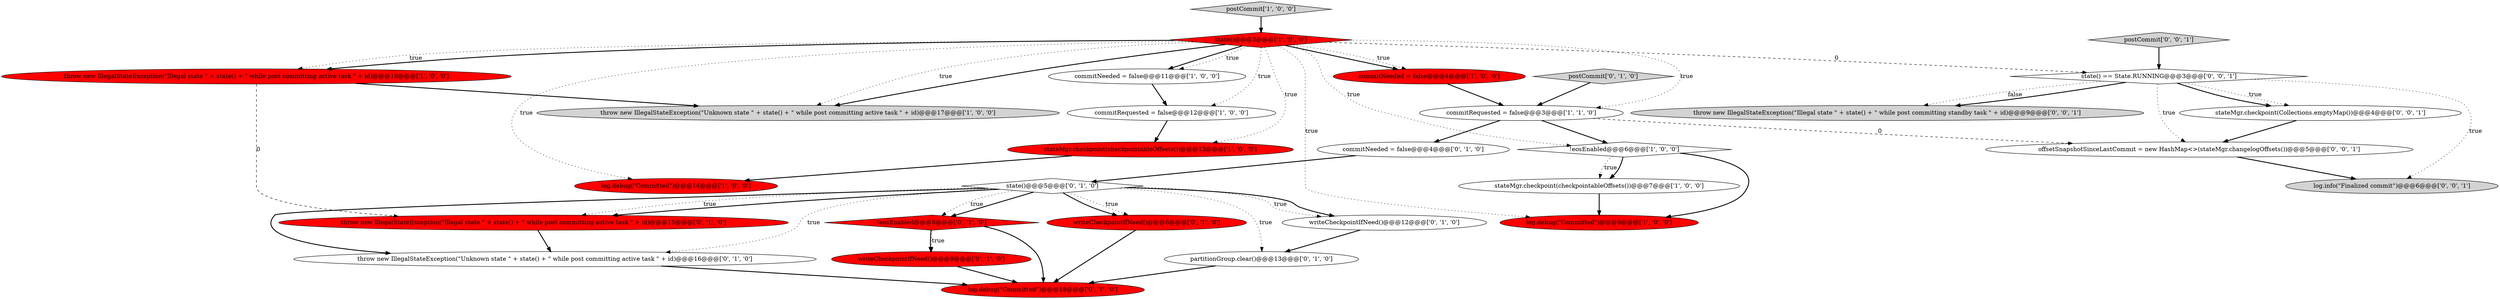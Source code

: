 digraph {
27 [style = filled, label = "offsetSnapshotSinceLastCommit = new HashMap<>(stateMgr.changelogOffsets())@@@5@@@['0', '0', '1']", fillcolor = white, shape = ellipse image = "AAA0AAABBB3BBB"];
24 [style = filled, label = "log.info(\"Finalized commit\")@@@6@@@['0', '0', '1']", fillcolor = lightgray, shape = ellipse image = "AAA0AAABBB3BBB"];
26 [style = filled, label = "stateMgr.checkpoint(Collections.emptyMap())@@@4@@@['0', '0', '1']", fillcolor = white, shape = ellipse image = "AAA0AAABBB3BBB"];
2 [style = filled, label = "postCommit['1', '0', '0']", fillcolor = lightgray, shape = diamond image = "AAA0AAABBB1BBB"];
7 [style = filled, label = "stateMgr.checkpoint(checkpointableOffsets())@@@7@@@['1', '0', '0']", fillcolor = white, shape = ellipse image = "AAA0AAABBB1BBB"];
20 [style = filled, label = "writeCheckpointIfNeed()@@@9@@@['0', '1', '0']", fillcolor = red, shape = ellipse image = "AAA1AAABBB2BBB"];
16 [style = filled, label = "throw new IllegalStateException(\"Unknown state \" + state() + \" while post committing active task \" + id)@@@16@@@['0', '1', '0']", fillcolor = white, shape = ellipse image = "AAA0AAABBB2BBB"];
1 [style = filled, label = "log.debug(\"Committed\")@@@9@@@['1', '0', '0']", fillcolor = red, shape = ellipse image = "AAA1AAABBB1BBB"];
11 [style = filled, label = "stateMgr.checkpoint(checkpointableOffsets())@@@13@@@['1', '0', '0']", fillcolor = red, shape = ellipse image = "AAA1AAABBB1BBB"];
13 [style = filled, label = "postCommit['0', '1', '0']", fillcolor = lightgray, shape = diamond image = "AAA0AAABBB2BBB"];
29 [style = filled, label = "state() == State.RUNNING@@@3@@@['0', '0', '1']", fillcolor = white, shape = diamond image = "AAA0AAABBB3BBB"];
6 [style = filled, label = "throw new IllegalStateException(\"Illegal state \" + state() + \" while post committing active task \" + id)@@@16@@@['1', '0', '0']", fillcolor = red, shape = ellipse image = "AAA1AAABBB1BBB"];
23 [style = filled, label = "throw new IllegalStateException(\"Illegal state \" + state() + \" while post committing active task \" + id)@@@15@@@['0', '1', '0']", fillcolor = red, shape = ellipse image = "AAA1AAABBB2BBB"];
5 [style = filled, label = "throw new IllegalStateException(\"Unknown state \" + state() + \" while post committing active task \" + id)@@@17@@@['1', '0', '0']", fillcolor = lightgray, shape = ellipse image = "AAA0AAABBB1BBB"];
14 [style = filled, label = "log.debug(\"Committed\")@@@18@@@['0', '1', '0']", fillcolor = red, shape = ellipse image = "AAA1AAABBB2BBB"];
22 [style = filled, label = "!eosEnabled@@@8@@@['0', '1', '0']", fillcolor = red, shape = diamond image = "AAA1AAABBB2BBB"];
0 [style = filled, label = "log.debug(\"Committed\")@@@14@@@['1', '0', '0']", fillcolor = red, shape = ellipse image = "AAA1AAABBB1BBB"];
15 [style = filled, label = "commitNeeded = false@@@4@@@['0', '1', '0']", fillcolor = white, shape = ellipse image = "AAA0AAABBB2BBB"];
19 [style = filled, label = "writeCheckpointIfNeed()@@@6@@@['0', '1', '0']", fillcolor = red, shape = ellipse image = "AAA1AAABBB2BBB"];
17 [style = filled, label = "writeCheckpointIfNeed()@@@12@@@['0', '1', '0']", fillcolor = white, shape = ellipse image = "AAA0AAABBB2BBB"];
25 [style = filled, label = "postCommit['0', '0', '1']", fillcolor = lightgray, shape = diamond image = "AAA0AAABBB3BBB"];
9 [style = filled, label = "commitNeeded = false@@@4@@@['1', '0', '0']", fillcolor = red, shape = ellipse image = "AAA1AAABBB1BBB"];
8 [style = filled, label = "commitRequested = false@@@3@@@['1', '1', '0']", fillcolor = white, shape = ellipse image = "AAA0AAABBB1BBB"];
4 [style = filled, label = "commitRequested = false@@@12@@@['1', '0', '0']", fillcolor = white, shape = ellipse image = "AAA0AAABBB1BBB"];
21 [style = filled, label = "partitionGroup.clear()@@@13@@@['0', '1', '0']", fillcolor = white, shape = ellipse image = "AAA0AAABBB2BBB"];
10 [style = filled, label = "commitNeeded = false@@@11@@@['1', '0', '0']", fillcolor = white, shape = ellipse image = "AAA0AAABBB1BBB"];
12 [style = filled, label = "state()@@@3@@@['1', '0', '0']", fillcolor = red, shape = diamond image = "AAA1AAABBB1BBB"];
18 [style = filled, label = "state()@@@5@@@['0', '1', '0']", fillcolor = white, shape = diamond image = "AAA0AAABBB2BBB"];
28 [style = filled, label = "throw new IllegalStateException(\"Illegal state \" + state() + \" while post committing standby task \" + id)@@@9@@@['0', '0', '1']", fillcolor = lightgray, shape = ellipse image = "AAA0AAABBB3BBB"];
3 [style = filled, label = "!eosEnabled@@@6@@@['1', '0', '0']", fillcolor = white, shape = diamond image = "AAA0AAABBB1BBB"];
12->3 [style = dotted, label="true"];
3->7 [style = dotted, label="true"];
23->16 [style = bold, label=""];
7->1 [style = bold, label=""];
8->15 [style = bold, label=""];
12->5 [style = bold, label=""];
18->23 [style = bold, label=""];
3->1 [style = bold, label=""];
18->16 [style = dotted, label="true"];
12->8 [style = dotted, label="true"];
29->27 [style = dotted, label="true"];
8->3 [style = bold, label=""];
18->21 [style = dotted, label="true"];
18->19 [style = dotted, label="true"];
18->19 [style = bold, label=""];
12->1 [style = dotted, label="true"];
18->17 [style = bold, label=""];
20->14 [style = bold, label=""];
25->29 [style = bold, label=""];
18->23 [style = dotted, label="true"];
12->9 [style = bold, label=""];
29->26 [style = dotted, label="true"];
12->6 [style = bold, label=""];
9->8 [style = bold, label=""];
15->18 [style = bold, label=""];
29->28 [style = dotted, label="false"];
2->12 [style = bold, label=""];
29->26 [style = bold, label=""];
12->11 [style = dotted, label="true"];
29->28 [style = bold, label=""];
6->5 [style = bold, label=""];
26->27 [style = bold, label=""];
18->16 [style = bold, label=""];
12->10 [style = bold, label=""];
11->0 [style = bold, label=""];
18->22 [style = bold, label=""];
22->20 [style = dotted, label="true"];
19->14 [style = bold, label=""];
12->10 [style = dotted, label="true"];
22->20 [style = bold, label=""];
3->7 [style = bold, label=""];
12->6 [style = dotted, label="true"];
12->5 [style = dotted, label="true"];
12->29 [style = dashed, label="0"];
21->14 [style = bold, label=""];
10->4 [style = bold, label=""];
12->0 [style = dotted, label="true"];
16->14 [style = bold, label=""];
8->27 [style = dashed, label="0"];
27->24 [style = bold, label=""];
12->4 [style = dotted, label="true"];
18->17 [style = dotted, label="true"];
13->8 [style = bold, label=""];
22->14 [style = bold, label=""];
4->11 [style = bold, label=""];
29->24 [style = dotted, label="true"];
17->21 [style = bold, label=""];
6->23 [style = dashed, label="0"];
12->9 [style = dotted, label="true"];
18->22 [style = dotted, label="true"];
}
